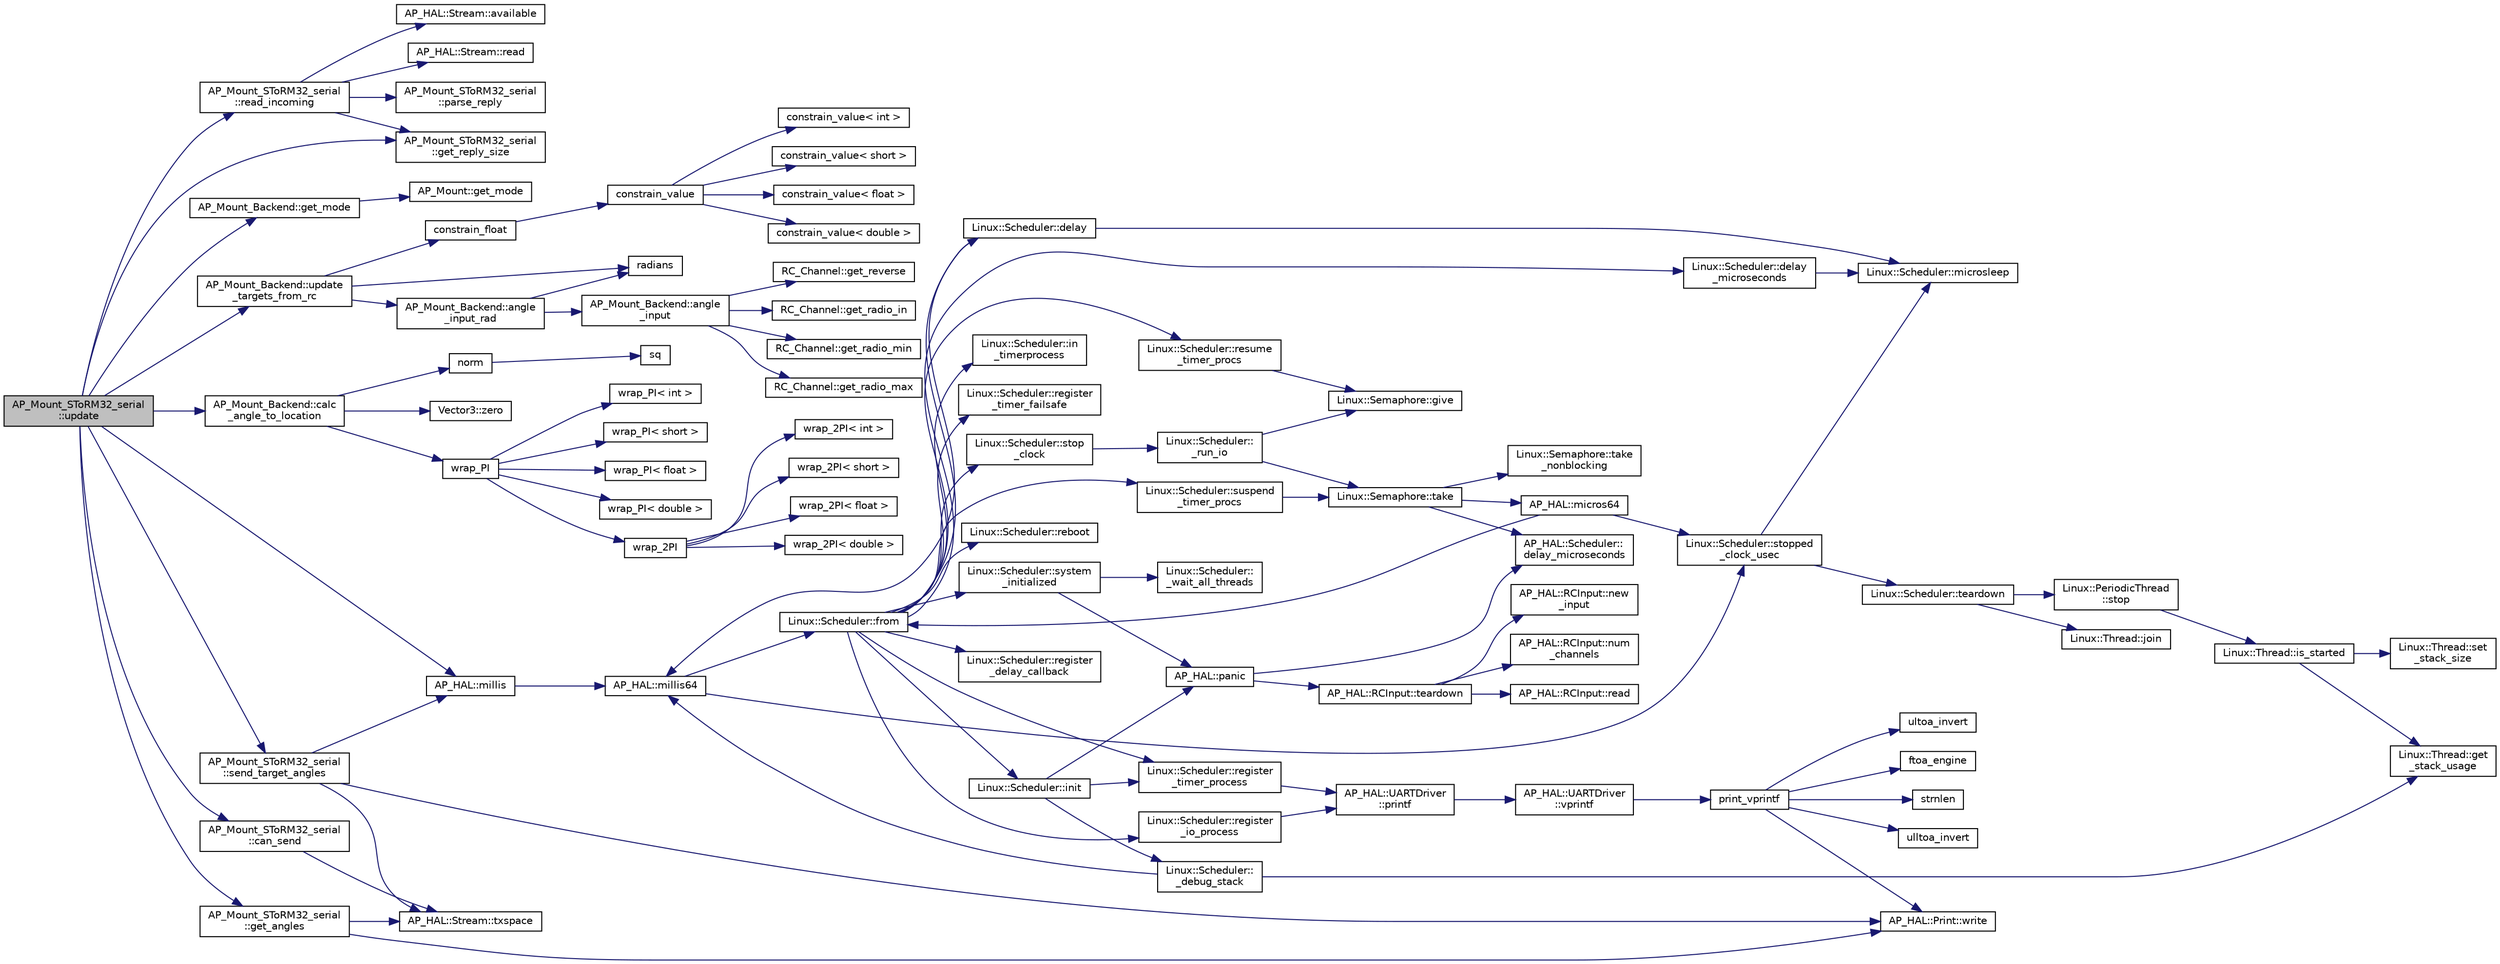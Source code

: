 digraph "AP_Mount_SToRM32_serial::update"
{
 // INTERACTIVE_SVG=YES
  edge [fontname="Helvetica",fontsize="10",labelfontname="Helvetica",labelfontsize="10"];
  node [fontname="Helvetica",fontsize="10",shape=record];
  rankdir="LR";
  Node1 [label="AP_Mount_SToRM32_serial\l::update",height=0.2,width=0.4,color="black", fillcolor="grey75", style="filled", fontcolor="black"];
  Node1 -> Node2 [color="midnightblue",fontsize="10",style="solid",fontname="Helvetica"];
  Node2 [label="AP_Mount_SToRM32_serial\l::read_incoming",height=0.2,width=0.4,color="black", fillcolor="white", style="filled",URL="$classAP__Mount__SToRM32__serial.html#a509ce7608cc57e2db87e0532a1fdb8dd"];
  Node2 -> Node3 [color="midnightblue",fontsize="10",style="solid",fontname="Helvetica"];
  Node3 [label="AP_HAL::Stream::available",height=0.2,width=0.4,color="black", fillcolor="white", style="filled",URL="$classAP__HAL_1_1Stream.html#ae6aa935b5bbd553a2654bfec4e14961e"];
  Node2 -> Node4 [color="midnightblue",fontsize="10",style="solid",fontname="Helvetica"];
  Node4 [label="AP_HAL::Stream::read",height=0.2,width=0.4,color="black", fillcolor="white", style="filled",URL="$classAP__HAL_1_1Stream.html#ae42ff362cc2a7e527c22f92a3740c2ac"];
  Node2 -> Node5 [color="midnightblue",fontsize="10",style="solid",fontname="Helvetica"];
  Node5 [label="AP_Mount_SToRM32_serial\l::parse_reply",height=0.2,width=0.4,color="black", fillcolor="white", style="filled",URL="$classAP__Mount__SToRM32__serial.html#ac0353f0e3462a934c83c6929e6869c91"];
  Node2 -> Node6 [color="midnightblue",fontsize="10",style="solid",fontname="Helvetica"];
  Node6 [label="AP_Mount_SToRM32_serial\l::get_reply_size",height=0.2,width=0.4,color="black", fillcolor="white", style="filled",URL="$classAP__Mount__SToRM32__serial.html#a8c5f988e087c68adfa4d41454f0b1532"];
  Node1 -> Node7 [color="midnightblue",fontsize="10",style="solid",fontname="Helvetica"];
  Node7 [label="AP_Mount_Backend::get_mode",height=0.2,width=0.4,color="black", fillcolor="white", style="filled",URL="$classAP__Mount__Backend.html#a5b180d2237a8e70d512762f651291f49"];
  Node7 -> Node8 [color="midnightblue",fontsize="10",style="solid",fontname="Helvetica"];
  Node8 [label="AP_Mount::get_mode",height=0.2,width=0.4,color="black", fillcolor="white", style="filled",URL="$classAP__Mount.html#a26ea3e1c86204271b6b90f1fb4f3ee92"];
  Node1 -> Node9 [color="midnightblue",fontsize="10",style="solid",fontname="Helvetica"];
  Node9 [label="AP_Mount_Backend::update\l_targets_from_rc",height=0.2,width=0.4,color="black", fillcolor="white", style="filled",URL="$classAP__Mount__Backend.html#ab4be0d28626c019ba59dc179f728c9c9"];
  Node9 -> Node10 [color="midnightblue",fontsize="10",style="solid",fontname="Helvetica"];
  Node10 [label="constrain_float",height=0.2,width=0.4,color="black", fillcolor="white", style="filled",URL="$AP__Math_8h.html#ad525609d9dba6ffa556a0fbf08a3f9b4"];
  Node10 -> Node11 [color="midnightblue",fontsize="10",style="solid",fontname="Helvetica"];
  Node11 [label="constrain_value",height=0.2,width=0.4,color="black", fillcolor="white", style="filled",URL="$AP__Math_8h.html#a20e8f8671c282c69c1954652b6d61585"];
  Node11 -> Node12 [color="midnightblue",fontsize="10",style="solid",fontname="Helvetica"];
  Node12 [label="constrain_value\< int \>",height=0.2,width=0.4,color="black", fillcolor="white", style="filled",URL="$AP__Math_8cpp.html#a37e8e901754cb9c8e53a8e3030c82c50"];
  Node11 -> Node13 [color="midnightblue",fontsize="10",style="solid",fontname="Helvetica"];
  Node13 [label="constrain_value\< short \>",height=0.2,width=0.4,color="black", fillcolor="white", style="filled",URL="$AP__Math_8cpp.html#afdbe107ec1987d318a6347816fbf2b89"];
  Node11 -> Node14 [color="midnightblue",fontsize="10",style="solid",fontname="Helvetica"];
  Node14 [label="constrain_value\< float \>",height=0.2,width=0.4,color="black", fillcolor="white", style="filled",URL="$AP__Math_8cpp.html#ae6c621670c214da687de21d4e3a92587"];
  Node11 -> Node15 [color="midnightblue",fontsize="10",style="solid",fontname="Helvetica"];
  Node15 [label="constrain_value\< double \>",height=0.2,width=0.4,color="black", fillcolor="white", style="filled",URL="$AP__Math_8cpp.html#afe3990b00e9abc43fa97dfaf8e32f5c4"];
  Node9 -> Node16 [color="midnightblue",fontsize="10",style="solid",fontname="Helvetica"];
  Node16 [label="radians",height=0.2,width=0.4,color="black", fillcolor="white", style="filled",URL="$AP__Math_8h.html#a75b14352ec1c95a8276af9a0813cfdc3"];
  Node9 -> Node17 [color="midnightblue",fontsize="10",style="solid",fontname="Helvetica"];
  Node17 [label="AP_Mount_Backend::angle\l_input_rad",height=0.2,width=0.4,color="black", fillcolor="white", style="filled",URL="$classAP__Mount__Backend.html#a7cbf9f6695f80998e1cc39b9a3a5a0ae"];
  Node17 -> Node16 [color="midnightblue",fontsize="10",style="solid",fontname="Helvetica"];
  Node17 -> Node18 [color="midnightblue",fontsize="10",style="solid",fontname="Helvetica"];
  Node18 [label="AP_Mount_Backend::angle\l_input",height=0.2,width=0.4,color="black", fillcolor="white", style="filled",URL="$classAP__Mount__Backend.html#aca1f2d5e9e859d8458772006a5e9a178"];
  Node18 -> Node19 [color="midnightblue",fontsize="10",style="solid",fontname="Helvetica"];
  Node19 [label="RC_Channel::get_reverse",height=0.2,width=0.4,color="black", fillcolor="white", style="filled",URL="$classRC__Channel.html#a34a93842b1cf847373104b682fa28cd5"];
  Node18 -> Node20 [color="midnightblue",fontsize="10",style="solid",fontname="Helvetica"];
  Node20 [label="RC_Channel::get_radio_in",height=0.2,width=0.4,color="black", fillcolor="white", style="filled",URL="$classRC__Channel.html#af03023765299095f9933ac8db99cd571"];
  Node18 -> Node21 [color="midnightblue",fontsize="10",style="solid",fontname="Helvetica"];
  Node21 [label="RC_Channel::get_radio_min",height=0.2,width=0.4,color="black", fillcolor="white", style="filled",URL="$classRC__Channel.html#a28435fa792b2a6e187eb8c08d88b929c"];
  Node18 -> Node22 [color="midnightblue",fontsize="10",style="solid",fontname="Helvetica"];
  Node22 [label="RC_Channel::get_radio_max",height=0.2,width=0.4,color="black", fillcolor="white", style="filled",URL="$classRC__Channel.html#a8e742b258b4b600ec69fa4c5580df20a"];
  Node1 -> Node23 [color="midnightblue",fontsize="10",style="solid",fontname="Helvetica"];
  Node23 [label="AP_Mount_Backend::calc\l_angle_to_location",height=0.2,width=0.4,color="black", fillcolor="white", style="filled",URL="$classAP__Mount__Backend.html#a4277879b4b95abe393ab963a527dc82d"];
  Node23 -> Node24 [color="midnightblue",fontsize="10",style="solid",fontname="Helvetica"];
  Node24 [label="norm",height=0.2,width=0.4,color="black", fillcolor="white", style="filled",URL="$AP__Math_8h.html#adc76d4a5e5c9ae8cb7ab17b55c40d636"];
  Node24 -> Node25 [color="midnightblue",fontsize="10",style="solid",fontname="Helvetica"];
  Node25 [label="sq",height=0.2,width=0.4,color="black", fillcolor="white", style="filled",URL="$AP__Math_8h.html#a0375e3d67fd3911cacee5c3e1408c0f2"];
  Node23 -> Node26 [color="midnightblue",fontsize="10",style="solid",fontname="Helvetica"];
  Node26 [label="Vector3::zero",height=0.2,width=0.4,color="black", fillcolor="white", style="filled",URL="$classVector3.html#adf1769d5ee5df2f8585df2f540fa5efe"];
  Node23 -> Node27 [color="midnightblue",fontsize="10",style="solid",fontname="Helvetica"];
  Node27 [label="wrap_PI",height=0.2,width=0.4,color="black", fillcolor="white", style="filled",URL="$AP__Math_8cpp.html#a21d0562d7b23dd9f04bc30a3611cc577"];
  Node27 -> Node28 [color="midnightblue",fontsize="10",style="solid",fontname="Helvetica"];
  Node28 [label="wrap_2PI",height=0.2,width=0.4,color="black", fillcolor="white", style="filled",URL="$AP__Math_8cpp.html#aa66b7eae8d7e99247c6a2b3d2b5c7b8d"];
  Node28 -> Node29 [color="midnightblue",fontsize="10",style="solid",fontname="Helvetica"];
  Node29 [label="wrap_2PI\< int \>",height=0.2,width=0.4,color="black", fillcolor="white", style="filled",URL="$AP__Math_8cpp.html#a50a4ded454375642e1944882b01a1ae5"];
  Node28 -> Node30 [color="midnightblue",fontsize="10",style="solid",fontname="Helvetica"];
  Node30 [label="wrap_2PI\< short \>",height=0.2,width=0.4,color="black", fillcolor="white", style="filled",URL="$AP__Math_8cpp.html#aaf8ce7d4f9e3837bdbd5aac6545b4000"];
  Node28 -> Node31 [color="midnightblue",fontsize="10",style="solid",fontname="Helvetica"];
  Node31 [label="wrap_2PI\< float \>",height=0.2,width=0.4,color="black", fillcolor="white", style="filled",URL="$AP__Math_8cpp.html#a7182302503c136742396e3057b680dc7"];
  Node28 -> Node32 [color="midnightblue",fontsize="10",style="solid",fontname="Helvetica"];
  Node32 [label="wrap_2PI\< double \>",height=0.2,width=0.4,color="black", fillcolor="white", style="filled",URL="$AP__Math_8cpp.html#a0b4be48e39c65e97084146b9f1d22c00"];
  Node27 -> Node33 [color="midnightblue",fontsize="10",style="solid",fontname="Helvetica"];
  Node33 [label="wrap_PI\< int \>",height=0.2,width=0.4,color="black", fillcolor="white", style="filled",URL="$AP__Math_8cpp.html#a044023fcfa899d449f5a219ca7596ca4"];
  Node27 -> Node34 [color="midnightblue",fontsize="10",style="solid",fontname="Helvetica"];
  Node34 [label="wrap_PI\< short \>",height=0.2,width=0.4,color="black", fillcolor="white", style="filled",URL="$AP__Math_8cpp.html#ad0041912c2965b653fa9cf6854e47bc8"];
  Node27 -> Node35 [color="midnightblue",fontsize="10",style="solid",fontname="Helvetica"];
  Node35 [label="wrap_PI\< float \>",height=0.2,width=0.4,color="black", fillcolor="white", style="filled",URL="$AP__Math_8cpp.html#a789e7d40c173a1fab6560d1b61609952"];
  Node27 -> Node36 [color="midnightblue",fontsize="10",style="solid",fontname="Helvetica"];
  Node36 [label="wrap_PI\< double \>",height=0.2,width=0.4,color="black", fillcolor="white", style="filled",URL="$AP__Math_8cpp.html#a66b3a8191d62a34f4d673d5c62d8d1cf"];
  Node1 -> Node37 [color="midnightblue",fontsize="10",style="solid",fontname="Helvetica"];
  Node37 [label="AP_HAL::millis",height=0.2,width=0.4,color="black", fillcolor="white", style="filled",URL="$namespaceAP__HAL.html#a77dffbb18891996280308e21316ec186"];
  Node37 -> Node38 [color="midnightblue",fontsize="10",style="solid",fontname="Helvetica"];
  Node38 [label="AP_HAL::millis64",height=0.2,width=0.4,color="black", fillcolor="white", style="filled",URL="$namespaceAP__HAL.html#a59336c5fceaf28a76d1df1581a87a25d"];
  Node38 -> Node39 [color="midnightblue",fontsize="10",style="solid",fontname="Helvetica"];
  Node39 [label="Linux::Scheduler::from",height=0.2,width=0.4,color="black", fillcolor="white", style="filled",URL="$classLinux_1_1Scheduler.html#a53ecaae0fdc72f85bd57c4b0cff93653"];
  Node39 -> Node40 [color="midnightblue",fontsize="10",style="solid",fontname="Helvetica"];
  Node40 [label="Linux::Scheduler::init",height=0.2,width=0.4,color="black", fillcolor="white", style="filled",URL="$classLinux_1_1Scheduler.html#a3d77c332e051c28c83fb07757e7100bd"];
  Node40 -> Node41 [color="midnightblue",fontsize="10",style="solid",fontname="Helvetica"];
  Node41 [label="AP_HAL::panic",height=0.2,width=0.4,color="black", fillcolor="white", style="filled",URL="$namespaceAP__HAL.html#a71832f03d849a0c088f04fc98d3c8143"];
  Node41 -> Node42 [color="midnightblue",fontsize="10",style="solid",fontname="Helvetica"];
  Node42 [label="AP_HAL::RCInput::teardown",height=0.2,width=0.4,color="black", fillcolor="white", style="filled",URL="$classAP__HAL_1_1RCInput.html#a2bea13d38f2b9ae8bf5193a3a69f0a31"];
  Node42 -> Node43 [color="midnightblue",fontsize="10",style="solid",fontname="Helvetica"];
  Node43 [label="AP_HAL::RCInput::new\l_input",height=0.2,width=0.4,color="black", fillcolor="white", style="filled",URL="$classAP__HAL_1_1RCInput.html#aee1fade33080edef83dd7db0fad0f7da"];
  Node42 -> Node44 [color="midnightblue",fontsize="10",style="solid",fontname="Helvetica"];
  Node44 [label="AP_HAL::RCInput::num\l_channels",height=0.2,width=0.4,color="black", fillcolor="white", style="filled",URL="$classAP__HAL_1_1RCInput.html#ae55f959c6115c1f41783af3a2b6c4fcd"];
  Node42 -> Node45 [color="midnightblue",fontsize="10",style="solid",fontname="Helvetica"];
  Node45 [label="AP_HAL::RCInput::read",height=0.2,width=0.4,color="black", fillcolor="white", style="filled",URL="$classAP__HAL_1_1RCInput.html#a078fd7e6d2e6a899009ec674a8e03498"];
  Node41 -> Node46 [color="midnightblue",fontsize="10",style="solid",fontname="Helvetica"];
  Node46 [label="AP_HAL::Scheduler::\ldelay_microseconds",height=0.2,width=0.4,color="black", fillcolor="white", style="filled",URL="$classAP__HAL_1_1Scheduler.html#a78c4f1b1f192ac1c99544b6cc8f099b0"];
  Node40 -> Node47 [color="midnightblue",fontsize="10",style="solid",fontname="Helvetica"];
  Node47 [label="Linux::Scheduler::register\l_timer_process",height=0.2,width=0.4,color="black", fillcolor="white", style="filled",URL="$classLinux_1_1Scheduler.html#a02a34a123dfebaf360f7010745e1e646"];
  Node47 -> Node48 [color="midnightblue",fontsize="10",style="solid",fontname="Helvetica"];
  Node48 [label="AP_HAL::UARTDriver\l::printf",height=0.2,width=0.4,color="black", fillcolor="white", style="filled",URL="$classAP__HAL_1_1UARTDriver.html#a6ceedc792594e59fc7d80b39a435f027"];
  Node48 -> Node49 [color="midnightblue",fontsize="10",style="solid",fontname="Helvetica"];
  Node49 [label="AP_HAL::UARTDriver\l::vprintf",height=0.2,width=0.4,color="black", fillcolor="white", style="filled",URL="$classAP__HAL_1_1UARTDriver.html#aa8abfb6d6641299472c29ac1edde559f"];
  Node49 -> Node50 [color="midnightblue",fontsize="10",style="solid",fontname="Helvetica"];
  Node50 [label="print_vprintf",height=0.2,width=0.4,color="black", fillcolor="white", style="filled",URL="$print__vprintf_8cpp.html#a1534eaeab54696df96975b56d9f49212"];
  Node50 -> Node51 [color="midnightblue",fontsize="10",style="solid",fontname="Helvetica"];
  Node51 [label="AP_HAL::Print::write",height=0.2,width=0.4,color="black", fillcolor="white", style="filled",URL="$classAP__HAL_1_1Print.html#acc65391952a43334f8f5c9bef341f501"];
  Node50 -> Node52 [color="midnightblue",fontsize="10",style="solid",fontname="Helvetica"];
  Node52 [label="ftoa_engine",height=0.2,width=0.4,color="black", fillcolor="white", style="filled",URL="$ftoa__engine_8cpp.html#a1c28234da8f20b43c85890d4bb452947"];
  Node50 -> Node53 [color="midnightblue",fontsize="10",style="solid",fontname="Helvetica"];
  Node53 [label="strnlen",height=0.2,width=0.4,color="black", fillcolor="white", style="filled",URL="$replace_8cpp.html#a880bcc7b85a09e6254691bebd5344b51"];
  Node50 -> Node54 [color="midnightblue",fontsize="10",style="solid",fontname="Helvetica"];
  Node54 [label="ulltoa_invert",height=0.2,width=0.4,color="black", fillcolor="white", style="filled",URL="$utoa__invert_8cpp.html#a34926f552460b47c414ec4d83b32815c"];
  Node50 -> Node55 [color="midnightblue",fontsize="10",style="solid",fontname="Helvetica"];
  Node55 [label="ultoa_invert",height=0.2,width=0.4,color="black", fillcolor="white", style="filled",URL="$utoa__invert_8cpp.html#a5d99bba8e697c1e11da489d88fca8559"];
  Node40 -> Node56 [color="midnightblue",fontsize="10",style="solid",fontname="Helvetica"];
  Node56 [label="Linux::Scheduler::\l_debug_stack",height=0.2,width=0.4,color="black", fillcolor="white", style="filled",URL="$classLinux_1_1Scheduler.html#a163eb7b285c95b1b1d036fc61d723910"];
  Node56 -> Node38 [color="midnightblue",fontsize="10",style="solid",fontname="Helvetica"];
  Node56 -> Node57 [color="midnightblue",fontsize="10",style="solid",fontname="Helvetica"];
  Node57 [label="Linux::Thread::get\l_stack_usage",height=0.2,width=0.4,color="black", fillcolor="white", style="filled",URL="$classLinux_1_1Thread.html#a6884970a0811ae21953c57fb98aa6e96"];
  Node39 -> Node58 [color="midnightblue",fontsize="10",style="solid",fontname="Helvetica"];
  Node58 [label="Linux::Scheduler::delay",height=0.2,width=0.4,color="black", fillcolor="white", style="filled",URL="$classLinux_1_1Scheduler.html#a14f3239ecbb9889823b20dc9de655c2f"];
  Node58 -> Node38 [color="midnightblue",fontsize="10",style="solid",fontname="Helvetica"];
  Node58 -> Node59 [color="midnightblue",fontsize="10",style="solid",fontname="Helvetica"];
  Node59 [label="Linux::Scheduler::microsleep",height=0.2,width=0.4,color="black", fillcolor="white", style="filled",URL="$classLinux_1_1Scheduler.html#a647872aff158b510c56862f51f951538"];
  Node39 -> Node60 [color="midnightblue",fontsize="10",style="solid",fontname="Helvetica"];
  Node60 [label="Linux::Scheduler::delay\l_microseconds",height=0.2,width=0.4,color="black", fillcolor="white", style="filled",URL="$classLinux_1_1Scheduler.html#a4cffd5bcba0175bf49c7aa75ff3bf09a"];
  Node60 -> Node59 [color="midnightblue",fontsize="10",style="solid",fontname="Helvetica"];
  Node39 -> Node61 [color="midnightblue",fontsize="10",style="solid",fontname="Helvetica"];
  Node61 [label="Linux::Scheduler::register\l_delay_callback",height=0.2,width=0.4,color="black", fillcolor="white", style="filled",URL="$classLinux_1_1Scheduler.html#a5cb50b637d5fd3e5f9220bc23db0fb3f"];
  Node39 -> Node47 [color="midnightblue",fontsize="10",style="solid",fontname="Helvetica"];
  Node39 -> Node62 [color="midnightblue",fontsize="10",style="solid",fontname="Helvetica"];
  Node62 [label="Linux::Scheduler::register\l_io_process",height=0.2,width=0.4,color="black", fillcolor="white", style="filled",URL="$classLinux_1_1Scheduler.html#aa2be97cb8686d72cc322fb38f69a940c"];
  Node62 -> Node48 [color="midnightblue",fontsize="10",style="solid",fontname="Helvetica"];
  Node39 -> Node63 [color="midnightblue",fontsize="10",style="solid",fontname="Helvetica"];
  Node63 [label="Linux::Scheduler::suspend\l_timer_procs",height=0.2,width=0.4,color="black", fillcolor="white", style="filled",URL="$classLinux_1_1Scheduler.html#abba967d02c28cb0b16a7cebbff9bc6d6"];
  Node63 -> Node64 [color="midnightblue",fontsize="10",style="solid",fontname="Helvetica"];
  Node64 [label="Linux::Semaphore::take",height=0.2,width=0.4,color="black", fillcolor="white", style="filled",URL="$classLinux_1_1Semaphore.html#afc4c8706abb7e68aa4001ea372dc614e"];
  Node64 -> Node65 [color="midnightblue",fontsize="10",style="solid",fontname="Helvetica"];
  Node65 [label="Linux::Semaphore::take\l_nonblocking",height=0.2,width=0.4,color="black", fillcolor="white", style="filled",URL="$classLinux_1_1Semaphore.html#a561b4f40f3a76335f1a686c2aed526f9"];
  Node64 -> Node66 [color="midnightblue",fontsize="10",style="solid",fontname="Helvetica"];
  Node66 [label="AP_HAL::micros64",height=0.2,width=0.4,color="black", fillcolor="white", style="filled",URL="$namespaceAP__HAL.html#a7aa0ce7625c9680e30ff4a99940907a5"];
  Node66 -> Node39 [color="midnightblue",fontsize="10",style="solid",fontname="Helvetica"];
  Node66 -> Node67 [color="midnightblue",fontsize="10",style="solid",fontname="Helvetica"];
  Node67 [label="Linux::Scheduler::stopped\l_clock_usec",height=0.2,width=0.4,color="black", fillcolor="white", style="filled",URL="$classLinux_1_1Scheduler.html#a682b4c34f330f66db5ab4aa5d96e13f9"];
  Node67 -> Node59 [color="midnightblue",fontsize="10",style="solid",fontname="Helvetica"];
  Node67 -> Node68 [color="midnightblue",fontsize="10",style="solid",fontname="Helvetica"];
  Node68 [label="Linux::Scheduler::teardown",height=0.2,width=0.4,color="black", fillcolor="white", style="filled",URL="$classLinux_1_1Scheduler.html#ab373a83d818679432520ea881044b2a7"];
  Node68 -> Node69 [color="midnightblue",fontsize="10",style="solid",fontname="Helvetica"];
  Node69 [label="Linux::PeriodicThread\l::stop",height=0.2,width=0.4,color="black", fillcolor="white", style="filled",URL="$classLinux_1_1PeriodicThread.html#a136aaf6e713f63b246fc4a2905e6e9a1"];
  Node69 -> Node70 [color="midnightblue",fontsize="10",style="solid",fontname="Helvetica"];
  Node70 [label="Linux::Thread::is_started",height=0.2,width=0.4,color="black", fillcolor="white", style="filled",URL="$classLinux_1_1Thread.html#a240d7b48a9a8eb43638f67295a1819e5"];
  Node70 -> Node57 [color="midnightblue",fontsize="10",style="solid",fontname="Helvetica"];
  Node70 -> Node71 [color="midnightblue",fontsize="10",style="solid",fontname="Helvetica"];
  Node71 [label="Linux::Thread::set\l_stack_size",height=0.2,width=0.4,color="black", fillcolor="white", style="filled",URL="$classLinux_1_1Thread.html#a8d3282b714faaf68eae534e9276419f0"];
  Node68 -> Node72 [color="midnightblue",fontsize="10",style="solid",fontname="Helvetica"];
  Node72 [label="Linux::Thread::join",height=0.2,width=0.4,color="black", fillcolor="white", style="filled",URL="$classLinux_1_1Thread.html#a32b7d184279634922e2f3b23b584fbcd"];
  Node64 -> Node46 [color="midnightblue",fontsize="10",style="solid",fontname="Helvetica"];
  Node39 -> Node73 [color="midnightblue",fontsize="10",style="solid",fontname="Helvetica"];
  Node73 [label="Linux::Scheduler::resume\l_timer_procs",height=0.2,width=0.4,color="black", fillcolor="white", style="filled",URL="$classLinux_1_1Scheduler.html#aee4e701b92cb4721c4de1bfcdcded70c"];
  Node73 -> Node74 [color="midnightblue",fontsize="10",style="solid",fontname="Helvetica"];
  Node74 [label="Linux::Semaphore::give",height=0.2,width=0.4,color="black", fillcolor="white", style="filled",URL="$classLinux_1_1Semaphore.html#a216f91636f64b57b59d43ef64af91624"];
  Node39 -> Node75 [color="midnightblue",fontsize="10",style="solid",fontname="Helvetica"];
  Node75 [label="Linux::Scheduler::in\l_timerprocess",height=0.2,width=0.4,color="black", fillcolor="white", style="filled",URL="$classLinux_1_1Scheduler.html#af23753e7c6bfa97553db215a64235455"];
  Node39 -> Node76 [color="midnightblue",fontsize="10",style="solid",fontname="Helvetica"];
  Node76 [label="Linux::Scheduler::register\l_timer_failsafe",height=0.2,width=0.4,color="black", fillcolor="white", style="filled",URL="$classLinux_1_1Scheduler.html#ac193459e3575c7a0588fdc72250c2044"];
  Node39 -> Node77 [color="midnightblue",fontsize="10",style="solid",fontname="Helvetica"];
  Node77 [label="Linux::Scheduler::system\l_initialized",height=0.2,width=0.4,color="black", fillcolor="white", style="filled",URL="$classLinux_1_1Scheduler.html#ad6070a7ee637adf5101b1e6b6efbf8f6"];
  Node77 -> Node41 [color="midnightblue",fontsize="10",style="solid",fontname="Helvetica"];
  Node77 -> Node78 [color="midnightblue",fontsize="10",style="solid",fontname="Helvetica"];
  Node78 [label="Linux::Scheduler::\l_wait_all_threads",height=0.2,width=0.4,color="black", fillcolor="white", style="filled",URL="$classLinux_1_1Scheduler.html#ac52c8da3f1f4fd79c50bd64379daf399"];
  Node39 -> Node79 [color="midnightblue",fontsize="10",style="solid",fontname="Helvetica"];
  Node79 [label="Linux::Scheduler::reboot",height=0.2,width=0.4,color="black", fillcolor="white", style="filled",URL="$classLinux_1_1Scheduler.html#ae72cfa66c849ffd882ef518c35c71e69"];
  Node39 -> Node80 [color="midnightblue",fontsize="10",style="solid",fontname="Helvetica"];
  Node80 [label="Linux::Scheduler::stop\l_clock",height=0.2,width=0.4,color="black", fillcolor="white", style="filled",URL="$classLinux_1_1Scheduler.html#a392aebafcdfe9a812e4db4b7a9dcce9c"];
  Node80 -> Node81 [color="midnightblue",fontsize="10",style="solid",fontname="Helvetica"];
  Node81 [label="Linux::Scheduler::\l_run_io",height=0.2,width=0.4,color="black", fillcolor="white", style="filled",URL="$classLinux_1_1Scheduler.html#a70b024d7d0886bf47b46cc3ee310d638"];
  Node81 -> Node64 [color="midnightblue",fontsize="10",style="solid",fontname="Helvetica"];
  Node81 -> Node74 [color="midnightblue",fontsize="10",style="solid",fontname="Helvetica"];
  Node38 -> Node67 [color="midnightblue",fontsize="10",style="solid",fontname="Helvetica"];
  Node1 -> Node82 [color="midnightblue",fontsize="10",style="solid",fontname="Helvetica"];
  Node82 [label="AP_Mount_SToRM32_serial\l::can_send",height=0.2,width=0.4,color="black", fillcolor="white", style="filled",URL="$classAP__Mount__SToRM32__serial.html#ababded27cd3d3782818fdbe4cd87928c"];
  Node82 -> Node83 [color="midnightblue",fontsize="10",style="solid",fontname="Helvetica"];
  Node83 [label="AP_HAL::Stream::txspace",height=0.2,width=0.4,color="black", fillcolor="white", style="filled",URL="$classAP__HAL_1_1Stream.html#a1768308e013072eb91ecf0ccdc171da6"];
  Node1 -> Node84 [color="midnightblue",fontsize="10",style="solid",fontname="Helvetica"];
  Node84 [label="AP_Mount_SToRM32_serial\l::send_target_angles",height=0.2,width=0.4,color="black", fillcolor="white", style="filled",URL="$classAP__Mount__SToRM32__serial.html#a99b1ca746a149d5bd5d9a710e82d1ee5"];
  Node84 -> Node83 [color="midnightblue",fontsize="10",style="solid",fontname="Helvetica"];
  Node84 -> Node51 [color="midnightblue",fontsize="10",style="solid",fontname="Helvetica"];
  Node84 -> Node37 [color="midnightblue",fontsize="10",style="solid",fontname="Helvetica"];
  Node1 -> Node85 [color="midnightblue",fontsize="10",style="solid",fontname="Helvetica"];
  Node85 [label="AP_Mount_SToRM32_serial\l::get_angles",height=0.2,width=0.4,color="black", fillcolor="white", style="filled",URL="$classAP__Mount__SToRM32__serial.html#a005eeca12d24e45d5448adee09a1049d"];
  Node85 -> Node83 [color="midnightblue",fontsize="10",style="solid",fontname="Helvetica"];
  Node85 -> Node51 [color="midnightblue",fontsize="10",style="solid",fontname="Helvetica"];
  Node1 -> Node6 [color="midnightblue",fontsize="10",style="solid",fontname="Helvetica"];
}
